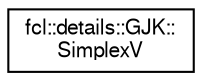 digraph "Graphical Class Hierarchy"
{
  edge [fontname="FreeSans",fontsize="10",labelfontname="FreeSans",labelfontsize="10"];
  node [fontname="FreeSans",fontsize="10",shape=record];
  rankdir="LR";
  Node1 [label="fcl::details::GJK::\lSimplexV",height=0.2,width=0.4,color="black", fillcolor="white", style="filled",URL="$a00196.html"];
}
